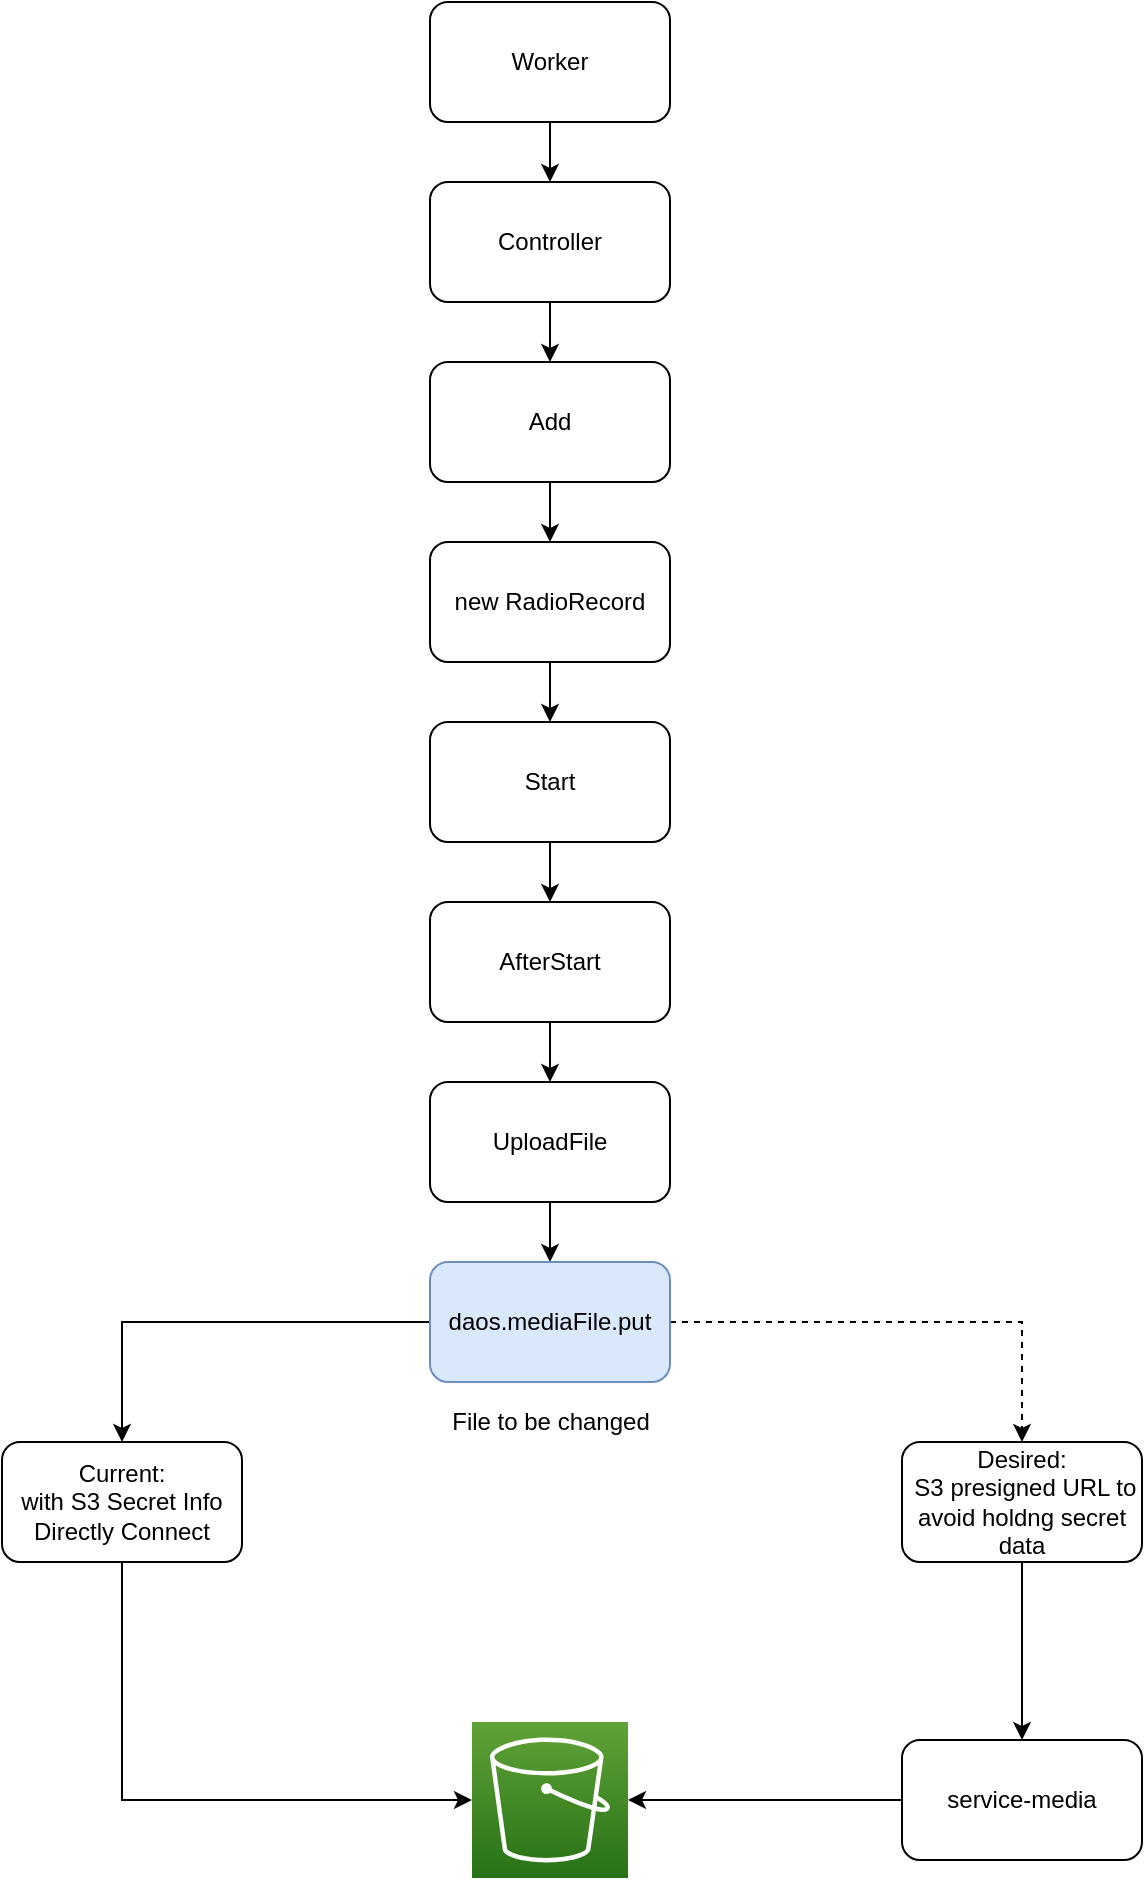 <mxfile version="18.0.1" type="github">
  <diagram id="ny3oVwAZ4V_wvto3aZBs" name="Page-1">
    <mxGraphModel dx="809" dy="1111" grid="1" gridSize="10" guides="1" tooltips="1" connect="1" arrows="1" fold="1" page="1" pageScale="1" pageWidth="827" pageHeight="1169" math="0" shadow="0">
      <root>
        <mxCell id="0" />
        <mxCell id="1" parent="0" />
        <mxCell id="yP4ieVi-nLM1ygez4TLR-7" value="" style="edgeStyle=orthogonalEdgeStyle;rounded=0;orthogonalLoop=1;jettySize=auto;html=1;" edge="1" parent="1" source="yP4ieVi-nLM1ygez4TLR-1" target="yP4ieVi-nLM1ygez4TLR-2">
          <mxGeometry relative="1" as="geometry" />
        </mxCell>
        <mxCell id="yP4ieVi-nLM1ygez4TLR-1" value="Worker" style="rounded=1;whiteSpace=wrap;html=1;" vertex="1" parent="1">
          <mxGeometry x="354" y="110" width="120" height="60" as="geometry" />
        </mxCell>
        <mxCell id="yP4ieVi-nLM1ygez4TLR-8" value="" style="edgeStyle=orthogonalEdgeStyle;rounded=0;orthogonalLoop=1;jettySize=auto;html=1;" edge="1" parent="1" source="yP4ieVi-nLM1ygez4TLR-2" target="yP4ieVi-nLM1ygez4TLR-3">
          <mxGeometry relative="1" as="geometry" />
        </mxCell>
        <mxCell id="yP4ieVi-nLM1ygez4TLR-2" value="Controller" style="rounded=1;whiteSpace=wrap;html=1;" vertex="1" parent="1">
          <mxGeometry x="354" y="200" width="120" height="60" as="geometry" />
        </mxCell>
        <mxCell id="yP4ieVi-nLM1ygez4TLR-9" value="" style="edgeStyle=orthogonalEdgeStyle;rounded=0;orthogonalLoop=1;jettySize=auto;html=1;" edge="1" parent="1" source="yP4ieVi-nLM1ygez4TLR-3" target="yP4ieVi-nLM1ygez4TLR-4">
          <mxGeometry relative="1" as="geometry" />
        </mxCell>
        <mxCell id="yP4ieVi-nLM1ygez4TLR-3" value="Add" style="rounded=1;whiteSpace=wrap;html=1;" vertex="1" parent="1">
          <mxGeometry x="354" y="290" width="120" height="60" as="geometry" />
        </mxCell>
        <mxCell id="yP4ieVi-nLM1ygez4TLR-10" value="" style="edgeStyle=orthogonalEdgeStyle;rounded=0;orthogonalLoop=1;jettySize=auto;html=1;" edge="1" parent="1" source="yP4ieVi-nLM1ygez4TLR-4" target="yP4ieVi-nLM1ygez4TLR-5">
          <mxGeometry relative="1" as="geometry" />
        </mxCell>
        <mxCell id="yP4ieVi-nLM1ygez4TLR-4" value="new RadioRecord" style="rounded=1;whiteSpace=wrap;html=1;" vertex="1" parent="1">
          <mxGeometry x="354" y="380" width="120" height="60" as="geometry" />
        </mxCell>
        <mxCell id="yP4ieVi-nLM1ygez4TLR-11" value="" style="edgeStyle=orthogonalEdgeStyle;rounded=0;orthogonalLoop=1;jettySize=auto;html=1;" edge="1" parent="1" source="yP4ieVi-nLM1ygez4TLR-5" target="yP4ieVi-nLM1ygez4TLR-6">
          <mxGeometry relative="1" as="geometry" />
        </mxCell>
        <mxCell id="yP4ieVi-nLM1ygez4TLR-5" value="Start" style="rounded=1;whiteSpace=wrap;html=1;" vertex="1" parent="1">
          <mxGeometry x="354" y="470" width="120" height="60" as="geometry" />
        </mxCell>
        <mxCell id="yP4ieVi-nLM1ygez4TLR-13" value="" style="edgeStyle=orthogonalEdgeStyle;rounded=0;orthogonalLoop=1;jettySize=auto;html=1;" edge="1" parent="1" source="yP4ieVi-nLM1ygez4TLR-6" target="yP4ieVi-nLM1ygez4TLR-12">
          <mxGeometry relative="1" as="geometry" />
        </mxCell>
        <mxCell id="yP4ieVi-nLM1ygez4TLR-6" value="AfterStart" style="rounded=1;whiteSpace=wrap;html=1;" vertex="1" parent="1">
          <mxGeometry x="354" y="560" width="120" height="60" as="geometry" />
        </mxCell>
        <mxCell id="yP4ieVi-nLM1ygez4TLR-15" style="edgeStyle=orthogonalEdgeStyle;rounded=0;orthogonalLoop=1;jettySize=auto;html=1;" edge="1" parent="1" source="yP4ieVi-nLM1ygez4TLR-12" target="yP4ieVi-nLM1ygez4TLR-14">
          <mxGeometry relative="1" as="geometry" />
        </mxCell>
        <mxCell id="yP4ieVi-nLM1ygez4TLR-12" value="UploadFile" style="rounded=1;whiteSpace=wrap;html=1;" vertex="1" parent="1">
          <mxGeometry x="354" y="650" width="120" height="60" as="geometry" />
        </mxCell>
        <mxCell id="yP4ieVi-nLM1ygez4TLR-17" value="" style="edgeStyle=orthogonalEdgeStyle;rounded=0;orthogonalLoop=1;jettySize=auto;html=1;" edge="1" parent="1" source="yP4ieVi-nLM1ygez4TLR-14" target="yP4ieVi-nLM1ygez4TLR-16">
          <mxGeometry relative="1" as="geometry" />
        </mxCell>
        <mxCell id="yP4ieVi-nLM1ygez4TLR-19" style="edgeStyle=orthogonalEdgeStyle;rounded=0;orthogonalLoop=1;jettySize=auto;html=1;dashed=1;" edge="1" parent="1" source="yP4ieVi-nLM1ygez4TLR-14" target="yP4ieVi-nLM1ygez4TLR-18">
          <mxGeometry relative="1" as="geometry" />
        </mxCell>
        <mxCell id="yP4ieVi-nLM1ygez4TLR-14" value="daos.mediaFile.put" style="rounded=1;whiteSpace=wrap;html=1;fillColor=#dae8fc;strokeColor=#6c8ebf;" vertex="1" parent="1">
          <mxGeometry x="354" y="740" width="120" height="60" as="geometry" />
        </mxCell>
        <mxCell id="yP4ieVi-nLM1ygez4TLR-22" style="edgeStyle=orthogonalEdgeStyle;orthogonalLoop=1;jettySize=auto;html=1;rounded=0;" edge="1" parent="1" source="yP4ieVi-nLM1ygez4TLR-16" target="yP4ieVi-nLM1ygez4TLR-21">
          <mxGeometry relative="1" as="geometry">
            <Array as="points">
              <mxPoint x="200" y="1009" />
            </Array>
          </mxGeometry>
        </mxCell>
        <mxCell id="yP4ieVi-nLM1ygez4TLR-16" value="Current:&lt;br&gt;with S3 Secret Info&lt;br&gt;Directly Connect" style="rounded=1;whiteSpace=wrap;html=1;" vertex="1" parent="1">
          <mxGeometry x="140" y="830" width="120" height="60" as="geometry" />
        </mxCell>
        <mxCell id="yP4ieVi-nLM1ygez4TLR-24" style="edgeStyle=orthogonalEdgeStyle;rounded=0;orthogonalLoop=1;jettySize=auto;html=1;entryX=0.5;entryY=0;entryDx=0;entryDy=0;" edge="1" parent="1" source="yP4ieVi-nLM1ygez4TLR-18" target="yP4ieVi-nLM1ygez4TLR-23">
          <mxGeometry relative="1" as="geometry" />
        </mxCell>
        <mxCell id="yP4ieVi-nLM1ygez4TLR-18" value="Desired:&lt;br&gt;&amp;nbsp;S3 presigned URL to avoid holdng secret data" style="rounded=1;whiteSpace=wrap;html=1;" vertex="1" parent="1">
          <mxGeometry x="590" y="830" width="120" height="60" as="geometry" />
        </mxCell>
        <mxCell id="yP4ieVi-nLM1ygez4TLR-21" value="" style="sketch=0;points=[[0,0,0],[0.25,0,0],[0.5,0,0],[0.75,0,0],[1,0,0],[0,1,0],[0.25,1,0],[0.5,1,0],[0.75,1,0],[1,1,0],[0,0.25,0],[0,0.5,0],[0,0.75,0],[1,0.25,0],[1,0.5,0],[1,0.75,0]];outlineConnect=0;fontColor=#232F3E;gradientColor=#60A337;gradientDirection=north;fillColor=#277116;strokeColor=#ffffff;dashed=0;verticalLabelPosition=bottom;verticalAlign=top;align=center;html=1;fontSize=12;fontStyle=0;aspect=fixed;shape=mxgraph.aws4.resourceIcon;resIcon=mxgraph.aws4.s3;" vertex="1" parent="1">
          <mxGeometry x="375" y="970" width="78" height="78" as="geometry" />
        </mxCell>
        <mxCell id="yP4ieVi-nLM1ygez4TLR-25" style="edgeStyle=orthogonalEdgeStyle;rounded=0;orthogonalLoop=1;jettySize=auto;html=1;entryX=1;entryY=0.5;entryDx=0;entryDy=0;entryPerimeter=0;" edge="1" parent="1" source="yP4ieVi-nLM1ygez4TLR-23" target="yP4ieVi-nLM1ygez4TLR-21">
          <mxGeometry relative="1" as="geometry" />
        </mxCell>
        <mxCell id="yP4ieVi-nLM1ygez4TLR-23" value="service-media" style="rounded=1;whiteSpace=wrap;html=1;" vertex="1" parent="1">
          <mxGeometry x="590" y="979" width="120" height="60" as="geometry" />
        </mxCell>
        <mxCell id="yP4ieVi-nLM1ygez4TLR-26" value="File to be changed&lt;br&gt;" style="text;html=1;align=center;verticalAlign=middle;resizable=0;points=[];autosize=1;strokeColor=none;fillColor=none;" vertex="1" parent="1">
          <mxGeometry x="359" y="810" width="110" height="20" as="geometry" />
        </mxCell>
      </root>
    </mxGraphModel>
  </diagram>
</mxfile>
